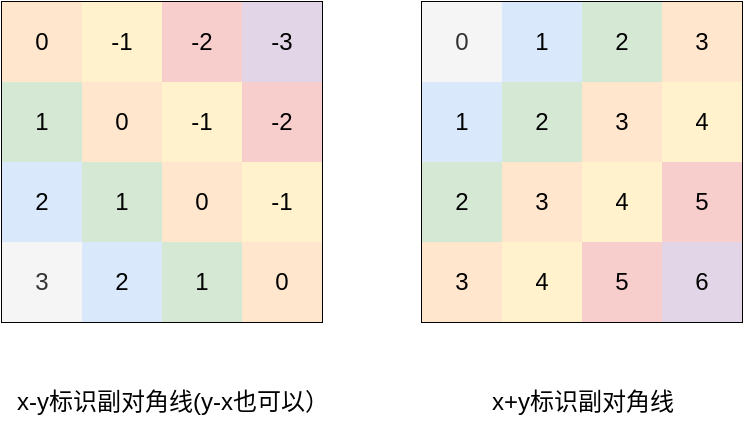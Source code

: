 <mxfile version="14.9.6" type="github">
  <diagram id="uGN4nTNDDrmoTRhsjQsZ" name="Page-1">
    <mxGraphModel dx="946" dy="536" grid="1" gridSize="10" guides="1" tooltips="1" connect="1" arrows="1" fold="1" page="1" pageScale="1" pageWidth="827" pageHeight="1169" math="0" shadow="0">
      <root>
        <mxCell id="0" />
        <mxCell id="1" parent="0" />
        <mxCell id="-J2OPDpSHMZJceOaY3Ix-1" value="" style="shape=table;html=1;whiteSpace=wrap;startSize=0;container=1;collapsible=0;childLayout=tableLayout;" vertex="1" parent="1">
          <mxGeometry x="220" y="130" width="160" height="160" as="geometry" />
        </mxCell>
        <mxCell id="-J2OPDpSHMZJceOaY3Ix-2" value="" style="shape=partialRectangle;html=1;whiteSpace=wrap;collapsible=0;dropTarget=0;pointerEvents=0;fillColor=none;top=0;left=0;bottom=0;right=0;points=[[0,0.5],[1,0.5]];portConstraint=eastwest;" vertex="1" parent="-J2OPDpSHMZJceOaY3Ix-1">
          <mxGeometry width="160" height="40" as="geometry" />
        </mxCell>
        <mxCell id="-J2OPDpSHMZJceOaY3Ix-3" value="0" style="shape=partialRectangle;html=1;whiteSpace=wrap;connectable=0;fillColor=#ffe6cc;top=0;left=0;bottom=0;right=0;overflow=hidden;pointerEvents=1;strokeColor=#d79b00;" vertex="1" parent="-J2OPDpSHMZJceOaY3Ix-2">
          <mxGeometry width="40" height="40" as="geometry" />
        </mxCell>
        <mxCell id="-J2OPDpSHMZJceOaY3Ix-4" value="-1" style="shape=partialRectangle;html=1;whiteSpace=wrap;connectable=0;fillColor=#fff2cc;top=0;left=0;bottom=0;right=0;overflow=hidden;pointerEvents=1;strokeColor=#d6b656;" vertex="1" parent="-J2OPDpSHMZJceOaY3Ix-2">
          <mxGeometry x="40" width="40" height="40" as="geometry" />
        </mxCell>
        <mxCell id="-J2OPDpSHMZJceOaY3Ix-5" value="-2" style="shape=partialRectangle;html=1;whiteSpace=wrap;connectable=0;fillColor=#f8cecc;top=0;left=0;bottom=0;right=0;overflow=hidden;pointerEvents=1;strokeColor=#b85450;" vertex="1" parent="-J2OPDpSHMZJceOaY3Ix-2">
          <mxGeometry x="80" width="40" height="40" as="geometry" />
        </mxCell>
        <mxCell id="-J2OPDpSHMZJceOaY3Ix-14" value="-3" style="shape=partialRectangle;html=1;whiteSpace=wrap;connectable=0;fillColor=#e1d5e7;top=0;left=0;bottom=0;right=0;overflow=hidden;pointerEvents=1;strokeColor=#9673a6;" vertex="1" parent="-J2OPDpSHMZJceOaY3Ix-2">
          <mxGeometry x="120" width="40" height="40" as="geometry" />
        </mxCell>
        <mxCell id="-J2OPDpSHMZJceOaY3Ix-6" value="" style="shape=partialRectangle;html=1;whiteSpace=wrap;collapsible=0;dropTarget=0;pointerEvents=0;fillColor=none;top=0;left=0;bottom=0;right=0;points=[[0,0.5],[1,0.5]];portConstraint=eastwest;" vertex="1" parent="-J2OPDpSHMZJceOaY3Ix-1">
          <mxGeometry y="40" width="160" height="40" as="geometry" />
        </mxCell>
        <mxCell id="-J2OPDpSHMZJceOaY3Ix-7" value="1" style="shape=partialRectangle;html=1;whiteSpace=wrap;connectable=0;fillColor=#d5e8d4;top=0;left=0;bottom=0;right=0;overflow=hidden;pointerEvents=1;strokeColor=#82b366;" vertex="1" parent="-J2OPDpSHMZJceOaY3Ix-6">
          <mxGeometry width="40" height="40" as="geometry" />
        </mxCell>
        <mxCell id="-J2OPDpSHMZJceOaY3Ix-8" value="0" style="shape=partialRectangle;html=1;whiteSpace=wrap;connectable=0;fillColor=#ffe6cc;top=0;left=0;bottom=0;right=0;overflow=hidden;pointerEvents=1;strokeColor=#d79b00;" vertex="1" parent="-J2OPDpSHMZJceOaY3Ix-6">
          <mxGeometry x="40" width="40" height="40" as="geometry" />
        </mxCell>
        <mxCell id="-J2OPDpSHMZJceOaY3Ix-9" value="-1" style="shape=partialRectangle;html=1;whiteSpace=wrap;connectable=0;fillColor=#fff2cc;top=0;left=0;bottom=0;right=0;overflow=hidden;pointerEvents=1;strokeColor=#d6b656;" vertex="1" parent="-J2OPDpSHMZJceOaY3Ix-6">
          <mxGeometry x="80" width="40" height="40" as="geometry" />
        </mxCell>
        <mxCell id="-J2OPDpSHMZJceOaY3Ix-15" value="-2" style="shape=partialRectangle;html=1;whiteSpace=wrap;connectable=0;fillColor=#f8cecc;top=0;left=0;bottom=0;right=0;overflow=hidden;pointerEvents=1;strokeColor=#b85450;" vertex="1" parent="-J2OPDpSHMZJceOaY3Ix-6">
          <mxGeometry x="120" width="40" height="40" as="geometry" />
        </mxCell>
        <mxCell id="-J2OPDpSHMZJceOaY3Ix-10" value="" style="shape=partialRectangle;html=1;whiteSpace=wrap;collapsible=0;dropTarget=0;pointerEvents=0;fillColor=none;top=0;left=0;bottom=0;right=0;points=[[0,0.5],[1,0.5]];portConstraint=eastwest;" vertex="1" parent="-J2OPDpSHMZJceOaY3Ix-1">
          <mxGeometry y="80" width="160" height="40" as="geometry" />
        </mxCell>
        <mxCell id="-J2OPDpSHMZJceOaY3Ix-11" value="2" style="shape=partialRectangle;html=1;whiteSpace=wrap;connectable=0;fillColor=#dae8fc;top=0;left=0;bottom=0;right=0;overflow=hidden;pointerEvents=1;strokeColor=#6c8ebf;" vertex="1" parent="-J2OPDpSHMZJceOaY3Ix-10">
          <mxGeometry width="40" height="40" as="geometry" />
        </mxCell>
        <mxCell id="-J2OPDpSHMZJceOaY3Ix-12" value="1" style="shape=partialRectangle;html=1;whiteSpace=wrap;connectable=0;fillColor=#d5e8d4;top=0;left=0;bottom=0;right=0;overflow=hidden;pointerEvents=1;strokeColor=#82b366;" vertex="1" parent="-J2OPDpSHMZJceOaY3Ix-10">
          <mxGeometry x="40" width="40" height="40" as="geometry" />
        </mxCell>
        <mxCell id="-J2OPDpSHMZJceOaY3Ix-13" value="0" style="shape=partialRectangle;html=1;whiteSpace=wrap;connectable=0;fillColor=#ffe6cc;top=0;left=0;bottom=0;right=0;overflow=hidden;pointerEvents=1;strokeColor=#d79b00;" vertex="1" parent="-J2OPDpSHMZJceOaY3Ix-10">
          <mxGeometry x="80" width="40" height="40" as="geometry" />
        </mxCell>
        <mxCell id="-J2OPDpSHMZJceOaY3Ix-16" value="-1" style="shape=partialRectangle;html=1;whiteSpace=wrap;connectable=0;fillColor=#fff2cc;top=0;left=0;bottom=0;right=0;overflow=hidden;pointerEvents=1;strokeColor=#d6b656;" vertex="1" parent="-J2OPDpSHMZJceOaY3Ix-10">
          <mxGeometry x="120" width="40" height="40" as="geometry" />
        </mxCell>
        <mxCell id="-J2OPDpSHMZJceOaY3Ix-17" style="shape=partialRectangle;html=1;whiteSpace=wrap;collapsible=0;dropTarget=0;pointerEvents=0;fillColor=none;top=0;left=0;bottom=0;right=0;points=[[0,0.5],[1,0.5]];portConstraint=eastwest;" vertex="1" parent="-J2OPDpSHMZJceOaY3Ix-1">
          <mxGeometry y="120" width="160" height="40" as="geometry" />
        </mxCell>
        <mxCell id="-J2OPDpSHMZJceOaY3Ix-18" value="3" style="shape=partialRectangle;html=1;whiteSpace=wrap;connectable=0;fillColor=#f5f5f5;top=0;left=0;bottom=0;right=0;overflow=hidden;pointerEvents=1;strokeColor=#666666;fontColor=#333333;" vertex="1" parent="-J2OPDpSHMZJceOaY3Ix-17">
          <mxGeometry width="40" height="40" as="geometry" />
        </mxCell>
        <mxCell id="-J2OPDpSHMZJceOaY3Ix-19" value="2" style="shape=partialRectangle;html=1;whiteSpace=wrap;connectable=0;fillColor=#dae8fc;top=0;left=0;bottom=0;right=0;overflow=hidden;pointerEvents=1;strokeColor=#6c8ebf;" vertex="1" parent="-J2OPDpSHMZJceOaY3Ix-17">
          <mxGeometry x="40" width="40" height="40" as="geometry" />
        </mxCell>
        <mxCell id="-J2OPDpSHMZJceOaY3Ix-20" value="1" style="shape=partialRectangle;html=1;whiteSpace=wrap;connectable=0;fillColor=#d5e8d4;top=0;left=0;bottom=0;right=0;overflow=hidden;pointerEvents=1;strokeColor=#82b366;" vertex="1" parent="-J2OPDpSHMZJceOaY3Ix-17">
          <mxGeometry x="80" width="40" height="40" as="geometry" />
        </mxCell>
        <mxCell id="-J2OPDpSHMZJceOaY3Ix-21" value="0" style="shape=partialRectangle;html=1;whiteSpace=wrap;connectable=0;fillColor=#ffe6cc;top=0;left=0;bottom=0;right=0;overflow=hidden;pointerEvents=1;strokeColor=#d79b00;" vertex="1" parent="-J2OPDpSHMZJceOaY3Ix-17">
          <mxGeometry x="120" width="40" height="40" as="geometry" />
        </mxCell>
        <mxCell id="-J2OPDpSHMZJceOaY3Ix-22" value="" style="shape=table;html=1;whiteSpace=wrap;startSize=0;container=1;collapsible=0;childLayout=tableLayout;" vertex="1" parent="1">
          <mxGeometry x="430" y="130" width="160" height="160" as="geometry" />
        </mxCell>
        <mxCell id="-J2OPDpSHMZJceOaY3Ix-23" value="" style="shape=partialRectangle;html=1;whiteSpace=wrap;collapsible=0;dropTarget=0;pointerEvents=0;fillColor=none;top=0;left=0;bottom=0;right=0;points=[[0,0.5],[1,0.5]];portConstraint=eastwest;" vertex="1" parent="-J2OPDpSHMZJceOaY3Ix-22">
          <mxGeometry width="160" height="40" as="geometry" />
        </mxCell>
        <mxCell id="-J2OPDpSHMZJceOaY3Ix-24" value="0" style="shape=partialRectangle;html=1;whiteSpace=wrap;connectable=0;top=0;left=0;bottom=0;right=0;overflow=hidden;pointerEvents=1;fillColor=#f5f5f5;strokeColor=#666666;fontColor=#333333;" vertex="1" parent="-J2OPDpSHMZJceOaY3Ix-23">
          <mxGeometry width="40" height="40" as="geometry" />
        </mxCell>
        <mxCell id="-J2OPDpSHMZJceOaY3Ix-25" value="1" style="shape=partialRectangle;html=1;whiteSpace=wrap;connectable=0;fillColor=#dae8fc;top=0;left=0;bottom=0;right=0;overflow=hidden;pointerEvents=1;strokeColor=#6c8ebf;" vertex="1" parent="-J2OPDpSHMZJceOaY3Ix-23">
          <mxGeometry x="40" width="40" height="40" as="geometry" />
        </mxCell>
        <mxCell id="-J2OPDpSHMZJceOaY3Ix-26" value="2" style="shape=partialRectangle;html=1;whiteSpace=wrap;connectable=0;fillColor=#d5e8d4;top=0;left=0;bottom=0;right=0;overflow=hidden;pointerEvents=1;strokeColor=#82b366;" vertex="1" parent="-J2OPDpSHMZJceOaY3Ix-23">
          <mxGeometry x="80" width="40" height="40" as="geometry" />
        </mxCell>
        <mxCell id="-J2OPDpSHMZJceOaY3Ix-27" value="3" style="shape=partialRectangle;html=1;whiteSpace=wrap;connectable=0;fillColor=#ffe6cc;top=0;left=0;bottom=0;right=0;overflow=hidden;pointerEvents=1;strokeColor=#d79b00;" vertex="1" parent="-J2OPDpSHMZJceOaY3Ix-23">
          <mxGeometry x="120" width="40" height="40" as="geometry" />
        </mxCell>
        <mxCell id="-J2OPDpSHMZJceOaY3Ix-28" value="" style="shape=partialRectangle;html=1;whiteSpace=wrap;collapsible=0;dropTarget=0;pointerEvents=0;fillColor=none;top=0;left=0;bottom=0;right=0;points=[[0,0.5],[1,0.5]];portConstraint=eastwest;" vertex="1" parent="-J2OPDpSHMZJceOaY3Ix-22">
          <mxGeometry y="40" width="160" height="40" as="geometry" />
        </mxCell>
        <mxCell id="-J2OPDpSHMZJceOaY3Ix-29" value="1" style="shape=partialRectangle;html=1;whiteSpace=wrap;connectable=0;fillColor=#dae8fc;top=0;left=0;bottom=0;right=0;overflow=hidden;pointerEvents=1;strokeColor=#6c8ebf;" vertex="1" parent="-J2OPDpSHMZJceOaY3Ix-28">
          <mxGeometry width="40" height="40" as="geometry" />
        </mxCell>
        <mxCell id="-J2OPDpSHMZJceOaY3Ix-30" value="2" style="shape=partialRectangle;html=1;whiteSpace=wrap;connectable=0;fillColor=#d5e8d4;top=0;left=0;bottom=0;right=0;overflow=hidden;pointerEvents=1;strokeColor=#82b366;" vertex="1" parent="-J2OPDpSHMZJceOaY3Ix-28">
          <mxGeometry x="40" width="40" height="40" as="geometry" />
        </mxCell>
        <mxCell id="-J2OPDpSHMZJceOaY3Ix-31" value="3" style="shape=partialRectangle;html=1;whiteSpace=wrap;connectable=0;fillColor=#ffe6cc;top=0;left=0;bottom=0;right=0;overflow=hidden;pointerEvents=1;strokeColor=#d79b00;" vertex="1" parent="-J2OPDpSHMZJceOaY3Ix-28">
          <mxGeometry x="80" width="40" height="40" as="geometry" />
        </mxCell>
        <mxCell id="-J2OPDpSHMZJceOaY3Ix-32" value="4" style="shape=partialRectangle;html=1;whiteSpace=wrap;connectable=0;fillColor=#fff2cc;top=0;left=0;bottom=0;right=0;overflow=hidden;pointerEvents=1;strokeColor=#d6b656;" vertex="1" parent="-J2OPDpSHMZJceOaY3Ix-28">
          <mxGeometry x="120" width="40" height="40" as="geometry" />
        </mxCell>
        <mxCell id="-J2OPDpSHMZJceOaY3Ix-33" value="" style="shape=partialRectangle;html=1;whiteSpace=wrap;collapsible=0;dropTarget=0;pointerEvents=0;fillColor=none;top=0;left=0;bottom=0;right=0;points=[[0,0.5],[1,0.5]];portConstraint=eastwest;" vertex="1" parent="-J2OPDpSHMZJceOaY3Ix-22">
          <mxGeometry y="80" width="160" height="40" as="geometry" />
        </mxCell>
        <mxCell id="-J2OPDpSHMZJceOaY3Ix-34" value="2" style="shape=partialRectangle;html=1;whiteSpace=wrap;connectable=0;fillColor=#d5e8d4;top=0;left=0;bottom=0;right=0;overflow=hidden;pointerEvents=1;strokeColor=#82b366;" vertex="1" parent="-J2OPDpSHMZJceOaY3Ix-33">
          <mxGeometry width="40" height="40" as="geometry" />
        </mxCell>
        <mxCell id="-J2OPDpSHMZJceOaY3Ix-35" value="3" style="shape=partialRectangle;html=1;whiteSpace=wrap;connectable=0;fillColor=#ffe6cc;top=0;left=0;bottom=0;right=0;overflow=hidden;pointerEvents=1;strokeColor=#d79b00;" vertex="1" parent="-J2OPDpSHMZJceOaY3Ix-33">
          <mxGeometry x="40" width="40" height="40" as="geometry" />
        </mxCell>
        <mxCell id="-J2OPDpSHMZJceOaY3Ix-36" value="4" style="shape=partialRectangle;html=1;whiteSpace=wrap;connectable=0;fillColor=#fff2cc;top=0;left=0;bottom=0;right=0;overflow=hidden;pointerEvents=1;strokeColor=#d6b656;" vertex="1" parent="-J2OPDpSHMZJceOaY3Ix-33">
          <mxGeometry x="80" width="40" height="40" as="geometry" />
        </mxCell>
        <mxCell id="-J2OPDpSHMZJceOaY3Ix-37" value="5" style="shape=partialRectangle;html=1;whiteSpace=wrap;connectable=0;fillColor=#f8cecc;top=0;left=0;bottom=0;right=0;overflow=hidden;pointerEvents=1;strokeColor=#b85450;" vertex="1" parent="-J2OPDpSHMZJceOaY3Ix-33">
          <mxGeometry x="120" width="40" height="40" as="geometry" />
        </mxCell>
        <mxCell id="-J2OPDpSHMZJceOaY3Ix-38" style="shape=partialRectangle;html=1;whiteSpace=wrap;collapsible=0;dropTarget=0;pointerEvents=0;fillColor=none;top=0;left=0;bottom=0;right=0;points=[[0,0.5],[1,0.5]];portConstraint=eastwest;" vertex="1" parent="-J2OPDpSHMZJceOaY3Ix-22">
          <mxGeometry y="120" width="160" height="40" as="geometry" />
        </mxCell>
        <mxCell id="-J2OPDpSHMZJceOaY3Ix-39" value="3" style="shape=partialRectangle;html=1;whiteSpace=wrap;connectable=0;fillColor=#ffe6cc;top=0;left=0;bottom=0;right=0;overflow=hidden;pointerEvents=1;strokeColor=#d79b00;" vertex="1" parent="-J2OPDpSHMZJceOaY3Ix-38">
          <mxGeometry width="40" height="40" as="geometry" />
        </mxCell>
        <mxCell id="-J2OPDpSHMZJceOaY3Ix-40" value="4" style="shape=partialRectangle;html=1;whiteSpace=wrap;connectable=0;fillColor=#fff2cc;top=0;left=0;bottom=0;right=0;overflow=hidden;pointerEvents=1;strokeColor=#d6b656;" vertex="1" parent="-J2OPDpSHMZJceOaY3Ix-38">
          <mxGeometry x="40" width="40" height="40" as="geometry" />
        </mxCell>
        <mxCell id="-J2OPDpSHMZJceOaY3Ix-41" value="5" style="shape=partialRectangle;html=1;whiteSpace=wrap;connectable=0;fillColor=#f8cecc;top=0;left=0;bottom=0;right=0;overflow=hidden;pointerEvents=1;strokeColor=#b85450;" vertex="1" parent="-J2OPDpSHMZJceOaY3Ix-38">
          <mxGeometry x="80" width="40" height="40" as="geometry" />
        </mxCell>
        <mxCell id="-J2OPDpSHMZJceOaY3Ix-42" value="6" style="shape=partialRectangle;html=1;whiteSpace=wrap;connectable=0;fillColor=#e1d5e7;top=0;left=0;bottom=0;right=0;overflow=hidden;pointerEvents=1;strokeColor=#9673a6;" vertex="1" parent="-J2OPDpSHMZJceOaY3Ix-38">
          <mxGeometry x="120" width="40" height="40" as="geometry" />
        </mxCell>
        <mxCell id="-J2OPDpSHMZJceOaY3Ix-45" value="x+y标识副对角线" style="text;html=1;align=center;verticalAlign=middle;resizable=0;points=[];autosize=1;strokeColor=none;" vertex="1" parent="1">
          <mxGeometry x="455" y="320" width="110" height="20" as="geometry" />
        </mxCell>
        <mxCell id="-J2OPDpSHMZJceOaY3Ix-46" value="x-y标识副对角线(y-x也可以）" style="text;html=1;align=center;verticalAlign=middle;resizable=0;points=[];autosize=1;strokeColor=none;" vertex="1" parent="1">
          <mxGeometry x="220" y="320" width="170" height="20" as="geometry" />
        </mxCell>
      </root>
    </mxGraphModel>
  </diagram>
</mxfile>
